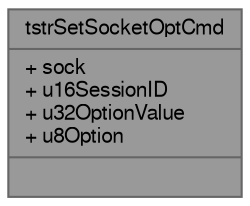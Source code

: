 digraph "tstrSetSocketOptCmd"
{
 // LATEX_PDF_SIZE
  bgcolor="transparent";
  edge [fontname=FreeSans,fontsize=10,labelfontname=FreeSans,labelfontsize=10];
  node [fontname=FreeSans,fontsize=10,shape=box,height=0.2,width=0.4];
  Node1 [shape=record,label="{tstrSetSocketOptCmd\n|+ sock\l+ u16SessionID\l+ u32OptionValue\l+ u8Option\l|}",height=0.2,width=0.4,color="gray40", fillcolor="grey60", style="filled", fontcolor="black",tooltip=" "];
}
